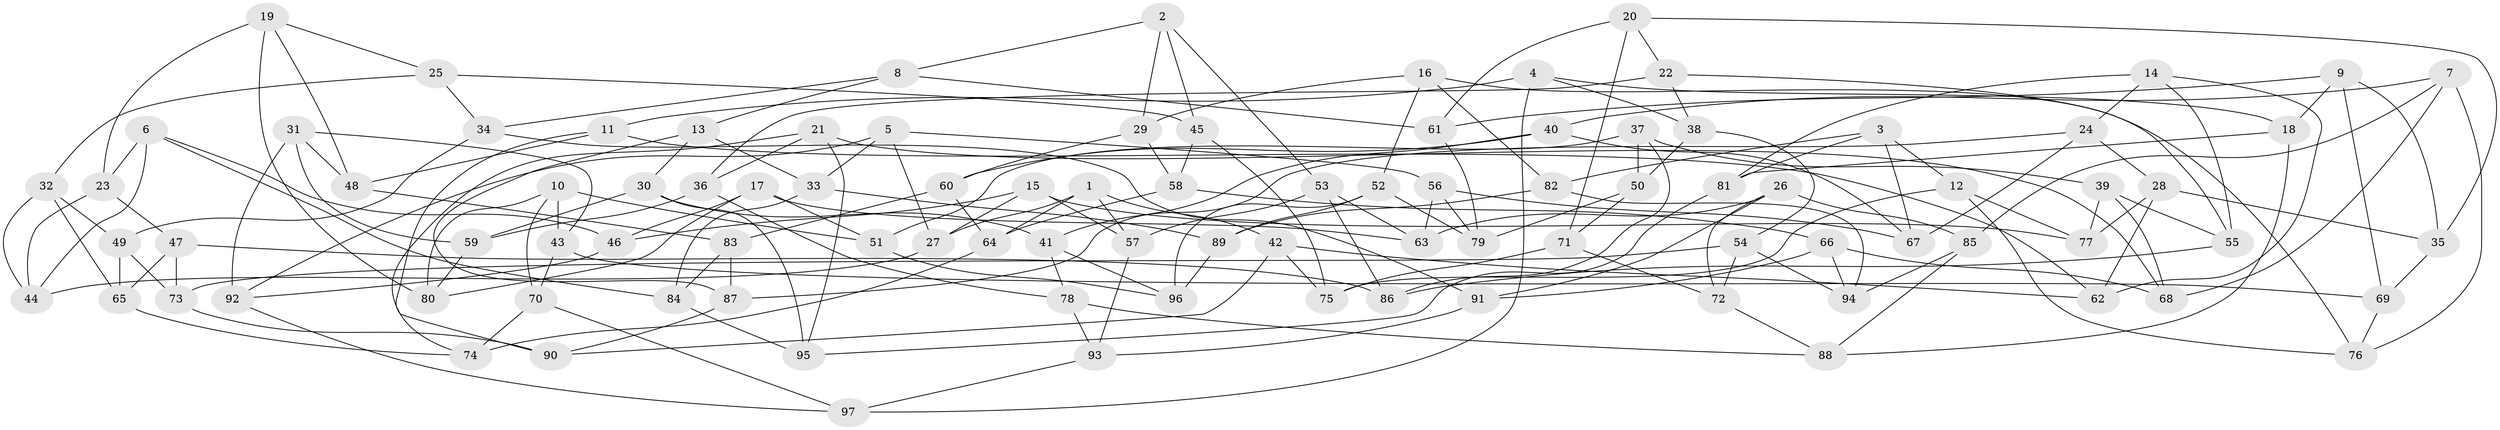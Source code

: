 // Generated by graph-tools (version 1.1) at 2025/58/03/09/25 04:58:21]
// undirected, 97 vertices, 194 edges
graph export_dot {
graph [start="1"]
  node [color=gray90,style=filled];
  1;
  2;
  3;
  4;
  5;
  6;
  7;
  8;
  9;
  10;
  11;
  12;
  13;
  14;
  15;
  16;
  17;
  18;
  19;
  20;
  21;
  22;
  23;
  24;
  25;
  26;
  27;
  28;
  29;
  30;
  31;
  32;
  33;
  34;
  35;
  36;
  37;
  38;
  39;
  40;
  41;
  42;
  43;
  44;
  45;
  46;
  47;
  48;
  49;
  50;
  51;
  52;
  53;
  54;
  55;
  56;
  57;
  58;
  59;
  60;
  61;
  62;
  63;
  64;
  65;
  66;
  67;
  68;
  69;
  70;
  71;
  72;
  73;
  74;
  75;
  76;
  77;
  78;
  79;
  80;
  81;
  82;
  83;
  84;
  85;
  86;
  87;
  88;
  89;
  90;
  91;
  92;
  93;
  94;
  95;
  96;
  97;
  1 -- 27;
  1 -- 64;
  1 -- 57;
  1 -- 42;
  2 -- 53;
  2 -- 8;
  2 -- 45;
  2 -- 29;
  3 -- 12;
  3 -- 67;
  3 -- 82;
  3 -- 81;
  4 -- 38;
  4 -- 97;
  4 -- 18;
  4 -- 11;
  5 -- 56;
  5 -- 33;
  5 -- 92;
  5 -- 27;
  6 -- 84;
  6 -- 46;
  6 -- 23;
  6 -- 44;
  7 -- 76;
  7 -- 68;
  7 -- 40;
  7 -- 85;
  8 -- 13;
  8 -- 34;
  8 -- 61;
  9 -- 18;
  9 -- 69;
  9 -- 61;
  9 -- 35;
  10 -- 70;
  10 -- 80;
  10 -- 51;
  10 -- 43;
  11 -- 62;
  11 -- 90;
  11 -- 48;
  12 -- 76;
  12 -- 77;
  12 -- 75;
  13 -- 30;
  13 -- 33;
  13 -- 87;
  14 -- 81;
  14 -- 62;
  14 -- 55;
  14 -- 24;
  15 -- 27;
  15 -- 77;
  15 -- 57;
  15 -- 46;
  16 -- 29;
  16 -- 76;
  16 -- 82;
  16 -- 52;
  17 -- 63;
  17 -- 46;
  17 -- 51;
  17 -- 80;
  18 -- 81;
  18 -- 88;
  19 -- 25;
  19 -- 48;
  19 -- 80;
  19 -- 23;
  20 -- 61;
  20 -- 35;
  20 -- 22;
  20 -- 71;
  21 -- 74;
  21 -- 95;
  21 -- 36;
  21 -- 68;
  22 -- 38;
  22 -- 36;
  22 -- 55;
  23 -- 47;
  23 -- 44;
  24 -- 87;
  24 -- 28;
  24 -- 67;
  25 -- 32;
  25 -- 45;
  25 -- 34;
  26 -- 63;
  26 -- 72;
  26 -- 85;
  26 -- 91;
  27 -- 44;
  28 -- 62;
  28 -- 35;
  28 -- 77;
  29 -- 60;
  29 -- 58;
  30 -- 59;
  30 -- 95;
  30 -- 41;
  31 -- 48;
  31 -- 43;
  31 -- 92;
  31 -- 59;
  32 -- 49;
  32 -- 65;
  32 -- 44;
  33 -- 89;
  33 -- 84;
  34 -- 91;
  34 -- 49;
  35 -- 69;
  36 -- 59;
  36 -- 78;
  37 -- 51;
  37 -- 86;
  37 -- 39;
  37 -- 50;
  38 -- 50;
  38 -- 54;
  39 -- 77;
  39 -- 55;
  39 -- 68;
  40 -- 60;
  40 -- 41;
  40 -- 67;
  41 -- 96;
  41 -- 78;
  42 -- 62;
  42 -- 75;
  42 -- 90;
  43 -- 69;
  43 -- 70;
  45 -- 75;
  45 -- 58;
  46 -- 92;
  47 -- 65;
  47 -- 86;
  47 -- 73;
  48 -- 83;
  49 -- 73;
  49 -- 65;
  50 -- 71;
  50 -- 79;
  51 -- 96;
  52 -- 79;
  52 -- 89;
  52 -- 96;
  53 -- 57;
  53 -- 86;
  53 -- 63;
  54 -- 72;
  54 -- 73;
  54 -- 94;
  55 -- 86;
  56 -- 63;
  56 -- 67;
  56 -- 79;
  57 -- 93;
  58 -- 64;
  58 -- 66;
  59 -- 80;
  60 -- 83;
  60 -- 64;
  61 -- 79;
  64 -- 74;
  65 -- 74;
  66 -- 91;
  66 -- 68;
  66 -- 94;
  69 -- 76;
  70 -- 97;
  70 -- 74;
  71 -- 75;
  71 -- 72;
  72 -- 88;
  73 -- 90;
  78 -- 93;
  78 -- 88;
  81 -- 95;
  82 -- 94;
  82 -- 89;
  83 -- 84;
  83 -- 87;
  84 -- 95;
  85 -- 88;
  85 -- 94;
  87 -- 90;
  89 -- 96;
  91 -- 93;
  92 -- 97;
  93 -- 97;
}
